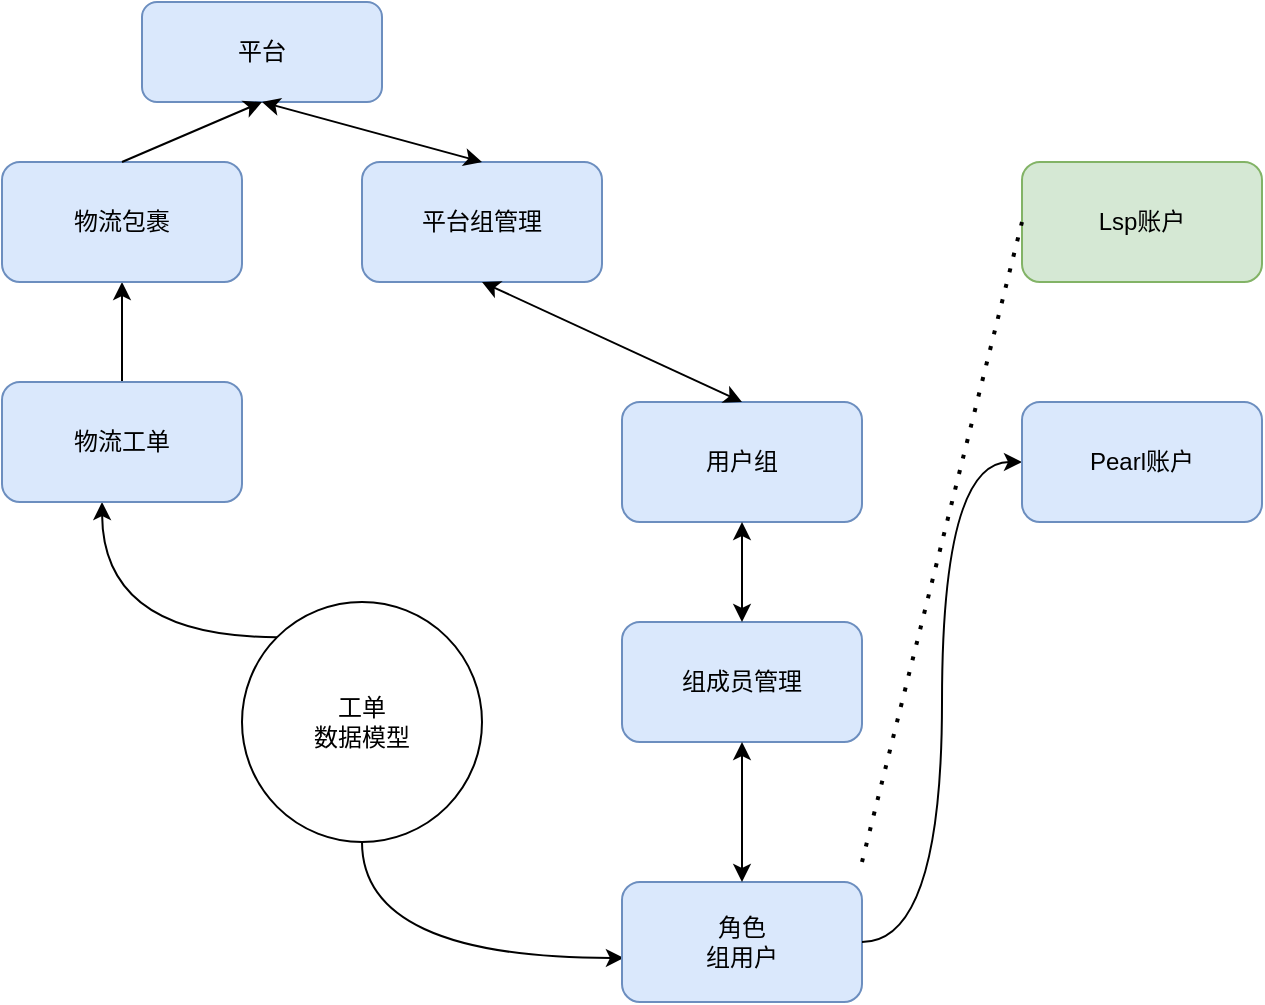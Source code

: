 <mxfile version="20.2.7" type="github">
  <diagram id="ZJASKN7DDrknPDvYkwZZ" name="第 1 页">
    <mxGraphModel dx="1977" dy="555" grid="1" gridSize="10" guides="1" tooltips="1" connect="1" arrows="1" fold="1" page="1" pageScale="1" pageWidth="827" pageHeight="1169" math="0" shadow="0">
      <root>
        <mxCell id="0" />
        <mxCell id="1" parent="0" />
        <mxCell id="ohJZKZpeTWqc7yXutscQ-5" style="edgeStyle=orthogonalEdgeStyle;curved=1;orthogonalLoop=1;jettySize=auto;html=1;exitX=0.5;exitY=1;exitDx=0;exitDy=0;entryX=0.008;entryY=0.633;entryDx=0;entryDy=0;entryPerimeter=0;" edge="1" parent="1" source="ohJZKZpeTWqc7yXutscQ-1" target="ohJZKZpeTWqc7yXutscQ-3">
          <mxGeometry relative="1" as="geometry" />
        </mxCell>
        <mxCell id="ohJZKZpeTWqc7yXutscQ-15" style="edgeStyle=orthogonalEdgeStyle;curved=1;orthogonalLoop=1;jettySize=auto;html=1;exitX=0;exitY=0;exitDx=0;exitDy=0;" edge="1" parent="1" source="ohJZKZpeTWqc7yXutscQ-1">
          <mxGeometry relative="1" as="geometry">
            <mxPoint x="20" y="250" as="targetPoint" />
          </mxGeometry>
        </mxCell>
        <mxCell id="ohJZKZpeTWqc7yXutscQ-1" value="工单&lt;br&gt;数据模型" style="ellipse;whiteSpace=wrap;html=1;aspect=fixed;" vertex="1" parent="1">
          <mxGeometry x="90" y="300" width="120" height="120" as="geometry" />
        </mxCell>
        <mxCell id="ohJZKZpeTWqc7yXutscQ-3" value="角色&lt;br&gt;组用户" style="rounded=1;whiteSpace=wrap;html=1;fillColor=#dae8fc;strokeColor=#6c8ebf;" vertex="1" parent="1">
          <mxGeometry x="280" y="440" width="120" height="60" as="geometry" />
        </mxCell>
        <mxCell id="ohJZKZpeTWqc7yXutscQ-6" value="组成员管理" style="rounded=1;whiteSpace=wrap;html=1;fillColor=#dae8fc;strokeColor=#6c8ebf;" vertex="1" parent="1">
          <mxGeometry x="280" y="310" width="120" height="60" as="geometry" />
        </mxCell>
        <mxCell id="ohJZKZpeTWqc7yXutscQ-7" value="" style="endArrow=classic;startArrow=classic;html=1;curved=1;entryX=0.5;entryY=1;entryDx=0;entryDy=0;exitX=0.5;exitY=0;exitDx=0;exitDy=0;" edge="1" parent="1" source="ohJZKZpeTWqc7yXutscQ-3" target="ohJZKZpeTWqc7yXutscQ-6">
          <mxGeometry width="50" height="50" relative="1" as="geometry">
            <mxPoint x="310" y="430" as="sourcePoint" />
            <mxPoint x="360" y="380" as="targetPoint" />
          </mxGeometry>
        </mxCell>
        <mxCell id="ohJZKZpeTWqc7yXutscQ-13" style="edgeStyle=orthogonalEdgeStyle;curved=1;orthogonalLoop=1;jettySize=auto;html=1;exitX=1;exitY=0.5;exitDx=0;exitDy=0;entryX=0;entryY=0.5;entryDx=0;entryDy=0;" edge="1" parent="1" source="ohJZKZpeTWqc7yXutscQ-3" target="ohJZKZpeTWqc7yXutscQ-12">
          <mxGeometry relative="1" as="geometry" />
        </mxCell>
        <mxCell id="ohJZKZpeTWqc7yXutscQ-8" value="用户组" style="rounded=1;whiteSpace=wrap;html=1;fillColor=#dae8fc;strokeColor=#6c8ebf;" vertex="1" parent="1">
          <mxGeometry x="280" y="200" width="120" height="60" as="geometry" />
        </mxCell>
        <mxCell id="ohJZKZpeTWqc7yXutscQ-10" value="" style="endArrow=classic;startArrow=classic;html=1;curved=1;exitX=0.5;exitY=0;exitDx=0;exitDy=0;entryX=0.5;entryY=1;entryDx=0;entryDy=0;" edge="1" parent="1" source="ohJZKZpeTWqc7yXutscQ-6" target="ohJZKZpeTWqc7yXutscQ-8">
          <mxGeometry width="50" height="50" relative="1" as="geometry">
            <mxPoint x="310" y="310" as="sourcePoint" />
            <mxPoint x="360" y="260" as="targetPoint" />
          </mxGeometry>
        </mxCell>
        <mxCell id="ohJZKZpeTWqc7yXutscQ-11" value="Lsp账户" style="rounded=1;whiteSpace=wrap;html=1;fillColor=#d5e8d4;strokeColor=#82b366;" vertex="1" parent="1">
          <mxGeometry x="480" y="80" width="120" height="60" as="geometry" />
        </mxCell>
        <mxCell id="ohJZKZpeTWqc7yXutscQ-12" value="Pearl账户" style="rounded=1;whiteSpace=wrap;html=1;fillColor=#dae8fc;strokeColor=#6c8ebf;" vertex="1" parent="1">
          <mxGeometry x="480" y="200" width="120" height="60" as="geometry" />
        </mxCell>
        <mxCell id="ohJZKZpeTWqc7yXutscQ-14" value="" style="endArrow=none;dashed=1;html=1;dashPattern=1 3;strokeWidth=2;curved=1;entryX=0;entryY=0.5;entryDx=0;entryDy=0;" edge="1" parent="1" target="ohJZKZpeTWqc7yXutscQ-11">
          <mxGeometry width="50" height="50" relative="1" as="geometry">
            <mxPoint x="400" y="430" as="sourcePoint" />
            <mxPoint x="440" y="250" as="targetPoint" />
            <Array as="points">
              <mxPoint x="400" y="430" />
            </Array>
          </mxGeometry>
        </mxCell>
        <mxCell id="ohJZKZpeTWqc7yXutscQ-22" style="edgeStyle=orthogonalEdgeStyle;curved=1;orthogonalLoop=1;jettySize=auto;html=1;exitX=0.5;exitY=0;exitDx=0;exitDy=0;entryX=0.5;entryY=1;entryDx=0;entryDy=0;" edge="1" parent="1" source="ohJZKZpeTWqc7yXutscQ-16" target="ohJZKZpeTWqc7yXutscQ-18">
          <mxGeometry relative="1" as="geometry" />
        </mxCell>
        <mxCell id="ohJZKZpeTWqc7yXutscQ-16" value="物流工单" style="rounded=1;whiteSpace=wrap;html=1;fillColor=#dae8fc;strokeColor=#6c8ebf;" vertex="1" parent="1">
          <mxGeometry x="-30" y="190" width="120" height="60" as="geometry" />
        </mxCell>
        <mxCell id="ohJZKZpeTWqc7yXutscQ-18" value="物流包裹" style="rounded=1;whiteSpace=wrap;html=1;fillColor=#dae8fc;strokeColor=#6c8ebf;" vertex="1" parent="1">
          <mxGeometry x="-30" y="80" width="120" height="60" as="geometry" />
        </mxCell>
        <mxCell id="ohJZKZpeTWqc7yXutscQ-20" value="平台组管理" style="rounded=1;whiteSpace=wrap;html=1;fillColor=#dae8fc;strokeColor=#6c8ebf;" vertex="1" parent="1">
          <mxGeometry x="150" y="80" width="120" height="60" as="geometry" />
        </mxCell>
        <mxCell id="ohJZKZpeTWqc7yXutscQ-23" value="平台" style="rounded=1;whiteSpace=wrap;html=1;fillColor=#dae8fc;strokeColor=#6c8ebf;" vertex="1" parent="1">
          <mxGeometry x="40" width="120" height="50" as="geometry" />
        </mxCell>
        <mxCell id="ohJZKZpeTWqc7yXutscQ-24" value="" style="endArrow=classic;startArrow=classic;html=1;curved=1;entryX=0.5;entryY=0;entryDx=0;entryDy=0;exitX=0.5;exitY=1;exitDx=0;exitDy=0;" edge="1" parent="1" source="ohJZKZpeTWqc7yXutscQ-23" target="ohJZKZpeTWqc7yXutscQ-20">
          <mxGeometry width="50" height="50" relative="1" as="geometry">
            <mxPoint x="125" y="90" as="sourcePoint" />
            <mxPoint x="175" y="40" as="targetPoint" />
          </mxGeometry>
        </mxCell>
        <mxCell id="ohJZKZpeTWqc7yXutscQ-25" value="" style="endArrow=classic;startArrow=classic;html=1;curved=1;entryX=0.5;entryY=0;entryDx=0;entryDy=0;exitX=0.5;exitY=1;exitDx=0;exitDy=0;" edge="1" parent="1" source="ohJZKZpeTWqc7yXutscQ-20" target="ohJZKZpeTWqc7yXutscQ-8">
          <mxGeometry width="50" height="50" relative="1" as="geometry">
            <mxPoint x="220" y="200" as="sourcePoint" />
            <mxPoint x="270" y="150" as="targetPoint" />
          </mxGeometry>
        </mxCell>
        <mxCell id="ohJZKZpeTWqc7yXutscQ-26" value="" style="endArrow=classic;html=1;curved=1;entryX=0.5;entryY=1;entryDx=0;entryDy=0;exitX=0.5;exitY=0;exitDx=0;exitDy=0;" edge="1" parent="1" source="ohJZKZpeTWqc7yXutscQ-18" target="ohJZKZpeTWqc7yXutscQ-23">
          <mxGeometry width="50" height="50" relative="1" as="geometry">
            <mxPoint x="30" y="90" as="sourcePoint" />
            <mxPoint x="80" y="40" as="targetPoint" />
          </mxGeometry>
        </mxCell>
      </root>
    </mxGraphModel>
  </diagram>
</mxfile>
